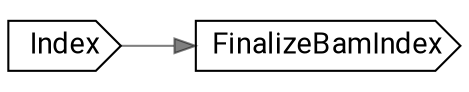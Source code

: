 // SRIndexBam
digraph {
	compound=true rankdir=LR
	node [fontname=Roboto]
	edge [color="#00000080"]
	"call-Index" [label=Index shape=cds]
	"call-FinalizeBamIndex" [label=FinalizeBamIndex shape=cds]
	"call-Index" -> "call-FinalizeBamIndex"
}
